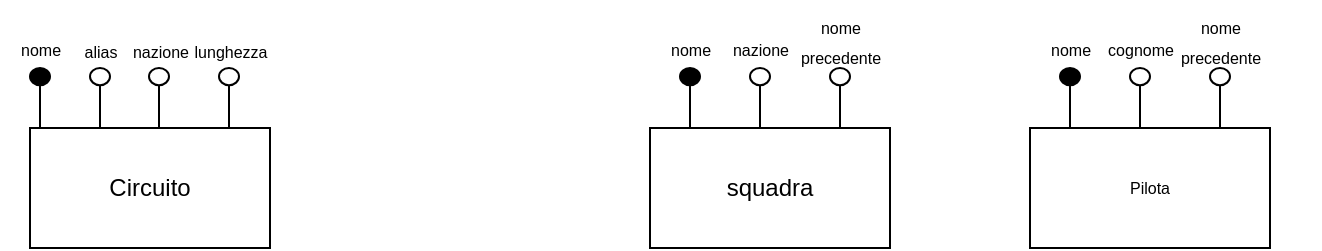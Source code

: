 <mxfile version="20.5.1" type="github">
  <diagram id="UhUxbo7p0jCvoRmSpr77" name="Pagina-1">
    <mxGraphModel dx="721" dy="294" grid="1" gridSize="10" guides="1" tooltips="1" connect="1" arrows="1" fold="1" page="1" pageScale="1" pageWidth="1169" pageHeight="827" math="0" shadow="0">
      <root>
        <mxCell id="0" />
        <mxCell id="1" parent="0" />
        <mxCell id="ozQHrCLWgWk2S0I7QxG8-19" value="" style="group" vertex="1" connectable="0" parent="1">
          <mxGeometry x="435" y="205" width="149.5" height="115" as="geometry" />
        </mxCell>
        <mxCell id="ozQHrCLWgWk2S0I7QxG8-1" value="&lt;div&gt;&lt;p&gt;Circuito&lt;/p&gt;&lt;/div&gt;" style="rounded=0;whiteSpace=wrap;html=1;" vertex="1" parent="ozQHrCLWgWk2S0I7QxG8-19">
          <mxGeometry x="15" y="55" width="120" height="60" as="geometry" />
        </mxCell>
        <mxCell id="ozQHrCLWgWk2S0I7QxG8-7" value="" style="group" vertex="1" connectable="0" parent="ozQHrCLWgWk2S0I7QxG8-19">
          <mxGeometry width="40" height="55" as="geometry" />
        </mxCell>
        <mxCell id="ozQHrCLWgWk2S0I7QxG8-5" value="" style="verticalLabelPosition=bottom;align=center;dashed=0;html=1;verticalAlign=top;shape=mxgraph.pid.fittings.blind_disc2;" vertex="1" parent="ozQHrCLWgWk2S0I7QxG8-7">
          <mxGeometry x="15" y="25" width="10" height="30" as="geometry" />
        </mxCell>
        <mxCell id="ozQHrCLWgWk2S0I7QxG8-6" value="&lt;font style=&quot;font-size: 8px;&quot;&gt;nome&lt;/font&gt;" style="text;html=1;align=center;verticalAlign=middle;resizable=0;points=[];autosize=1;strokeColor=none;fillColor=none;" vertex="1" parent="ozQHrCLWgWk2S0I7QxG8-7">
          <mxGeometry width="40" height="30" as="geometry" />
        </mxCell>
        <mxCell id="ozQHrCLWgWk2S0I7QxG8-11" value="" style="group" vertex="1" connectable="0" parent="ozQHrCLWgWk2S0I7QxG8-19">
          <mxGeometry x="30" y="7" width="119.5" height="48" as="geometry" />
        </mxCell>
        <mxCell id="ozQHrCLWgWk2S0I7QxG8-4" value="" style="verticalLabelPosition=bottom;align=center;dashed=0;html=1;verticalAlign=top;shape=mxgraph.pid.fittings.open_disc;" vertex="1" parent="ozQHrCLWgWk2S0I7QxG8-11">
          <mxGeometry x="15" y="18" width="10" height="30" as="geometry" />
        </mxCell>
        <mxCell id="ozQHrCLWgWk2S0I7QxG8-8" value="alias" style="text;html=1;align=center;verticalAlign=middle;resizable=0;points=[];autosize=1;strokeColor=none;fillColor=none;fontSize=8;" vertex="1" parent="ozQHrCLWgWk2S0I7QxG8-11">
          <mxGeometry width="40" height="20" as="geometry" />
        </mxCell>
        <mxCell id="ozQHrCLWgWk2S0I7QxG8-12" value="" style="group" vertex="1" connectable="0" parent="ozQHrCLWgWk2S0I7QxG8-11">
          <mxGeometry x="29.5" width="90" height="48" as="geometry" />
        </mxCell>
        <mxCell id="ozQHrCLWgWk2S0I7QxG8-13" value="" style="verticalLabelPosition=bottom;align=center;dashed=0;html=1;verticalAlign=top;shape=mxgraph.pid.fittings.open_disc;" vertex="1" parent="ozQHrCLWgWk2S0I7QxG8-12">
          <mxGeometry x="15" y="18" width="10" height="30" as="geometry" />
        </mxCell>
        <mxCell id="ozQHrCLWgWk2S0I7QxG8-14" value="nazione" style="text;html=1;align=center;verticalAlign=middle;resizable=0;points=[];autosize=1;strokeColor=none;fillColor=none;fontSize=8;" vertex="1" parent="ozQHrCLWgWk2S0I7QxG8-12">
          <mxGeometry x="-5" width="50" height="20" as="geometry" />
        </mxCell>
        <mxCell id="ozQHrCLWgWk2S0I7QxG8-15" value="" style="group" vertex="1" connectable="0" parent="ozQHrCLWgWk2S0I7QxG8-12">
          <mxGeometry x="35" width="50" height="48" as="geometry" />
        </mxCell>
        <mxCell id="ozQHrCLWgWk2S0I7QxG8-16" value="" style="verticalLabelPosition=bottom;align=center;dashed=0;html=1;verticalAlign=top;shape=mxgraph.pid.fittings.open_disc;" vertex="1" parent="ozQHrCLWgWk2S0I7QxG8-15">
          <mxGeometry x="15" y="18" width="10" height="30" as="geometry" />
        </mxCell>
        <mxCell id="ozQHrCLWgWk2S0I7QxG8-17" value="lunghezza" style="text;html=1;align=center;verticalAlign=middle;resizable=0;points=[];autosize=1;strokeColor=none;fillColor=none;fontSize=8;" vertex="1" parent="ozQHrCLWgWk2S0I7QxG8-15">
          <mxGeometry x="-10" width="60" height="20" as="geometry" />
        </mxCell>
        <mxCell id="ozQHrCLWgWk2S0I7QxG8-35" value="" style="group" vertex="1" connectable="0" parent="1">
          <mxGeometry x="760" y="205" width="145" height="115" as="geometry" />
        </mxCell>
        <mxCell id="ozQHrCLWgWk2S0I7QxG8-27" value="" style="group" vertex="1" connectable="0" parent="ozQHrCLWgWk2S0I7QxG8-35">
          <mxGeometry width="120" height="115" as="geometry" />
        </mxCell>
        <mxCell id="ozQHrCLWgWk2S0I7QxG8-20" value="&lt;p&gt;&lt;font style=&quot;font-size: 12px;&quot;&gt;squadra&lt;/font&gt;&lt;/p&gt;" style="rounded=0;whiteSpace=wrap;html=1;fontSize=8;" vertex="1" parent="ozQHrCLWgWk2S0I7QxG8-27">
          <mxGeometry y="55" width="120" height="60" as="geometry" />
        </mxCell>
        <mxCell id="ozQHrCLWgWk2S0I7QxG8-21" value="" style="group" vertex="1" connectable="0" parent="ozQHrCLWgWk2S0I7QxG8-27">
          <mxGeometry width="40" height="55" as="geometry" />
        </mxCell>
        <mxCell id="ozQHrCLWgWk2S0I7QxG8-22" value="" style="verticalLabelPosition=bottom;align=center;dashed=0;html=1;verticalAlign=top;shape=mxgraph.pid.fittings.blind_disc2;" vertex="1" parent="ozQHrCLWgWk2S0I7QxG8-21">
          <mxGeometry x="15" y="25" width="10" height="30" as="geometry" />
        </mxCell>
        <mxCell id="ozQHrCLWgWk2S0I7QxG8-23" value="&lt;font style=&quot;font-size: 8px;&quot;&gt;nome&lt;/font&gt;" style="text;html=1;align=center;verticalAlign=middle;resizable=0;points=[];autosize=1;strokeColor=none;fillColor=none;" vertex="1" parent="ozQHrCLWgWk2S0I7QxG8-21">
          <mxGeometry width="40" height="30" as="geometry" />
        </mxCell>
        <mxCell id="ozQHrCLWgWk2S0I7QxG8-26" value="" style="group" vertex="1" connectable="0" parent="ozQHrCLWgWk2S0I7QxG8-27">
          <mxGeometry x="30" width="50" height="55" as="geometry" />
        </mxCell>
        <mxCell id="ozQHrCLWgWk2S0I7QxG8-24" value="" style="verticalLabelPosition=bottom;align=center;dashed=0;html=1;verticalAlign=top;shape=mxgraph.pid.fittings.open_disc;fontSize=12;" vertex="1" parent="ozQHrCLWgWk2S0I7QxG8-26">
          <mxGeometry x="20" y="25" width="10" height="30" as="geometry" />
        </mxCell>
        <mxCell id="ozQHrCLWgWk2S0I7QxG8-25" value="&lt;font style=&quot;font-size: 8px;&quot;&gt;nazione&lt;/font&gt;" style="text;html=1;align=center;verticalAlign=middle;resizable=0;points=[];autosize=1;strokeColor=none;fillColor=none;fontSize=12;" vertex="1" parent="ozQHrCLWgWk2S0I7QxG8-26">
          <mxGeometry width="50" height="30" as="geometry" />
        </mxCell>
        <mxCell id="ozQHrCLWgWk2S0I7QxG8-31" value="" style="group" vertex="1" connectable="0" parent="ozQHrCLWgWk2S0I7QxG8-35">
          <mxGeometry x="70" width="75" height="55" as="geometry" />
        </mxCell>
        <mxCell id="ozQHrCLWgWk2S0I7QxG8-34" value="" style="group" vertex="1" connectable="0" parent="ozQHrCLWgWk2S0I7QxG8-31">
          <mxGeometry x="-5" y="-9" width="60" height="64" as="geometry" />
        </mxCell>
        <mxCell id="ozQHrCLWgWk2S0I7QxG8-32" value="" style="verticalLabelPosition=bottom;align=center;dashed=0;html=1;verticalAlign=top;shape=mxgraph.pid.fittings.open_disc;fontSize=12;" vertex="1" parent="ozQHrCLWgWk2S0I7QxG8-34">
          <mxGeometry x="25" y="34" width="10" height="30" as="geometry" />
        </mxCell>
        <mxCell id="ozQHrCLWgWk2S0I7QxG8-33" value="&lt;div&gt;&lt;font style=&quot;font-size: 8px;&quot;&gt;nome&lt;/font&gt;&lt;/div&gt;&lt;div&gt;&lt;font style=&quot;font-size: 8px;&quot;&gt;precedente&lt;/font&gt;&lt;br&gt;&lt;/div&gt;" style="text;html=1;align=center;verticalAlign=middle;resizable=0;points=[];autosize=1;strokeColor=none;fillColor=none;fontSize=12;" vertex="1" parent="ozQHrCLWgWk2S0I7QxG8-34">
          <mxGeometry width="60" height="40" as="geometry" />
        </mxCell>
        <mxCell id="ozQHrCLWgWk2S0I7QxG8-36" value="" style="group" vertex="1" connectable="0" parent="1">
          <mxGeometry x="950" y="205" width="145" height="115" as="geometry" />
        </mxCell>
        <mxCell id="ozQHrCLWgWk2S0I7QxG8-37" value="" style="group" vertex="1" connectable="0" parent="ozQHrCLWgWk2S0I7QxG8-36">
          <mxGeometry width="120" height="115" as="geometry" />
        </mxCell>
        <mxCell id="ozQHrCLWgWk2S0I7QxG8-38" value="&lt;p&gt;Pilota&lt;br&gt;&lt;/p&gt;" style="rounded=0;whiteSpace=wrap;html=1;fontSize=8;" vertex="1" parent="ozQHrCLWgWk2S0I7QxG8-37">
          <mxGeometry y="55" width="120" height="60" as="geometry" />
        </mxCell>
        <mxCell id="ozQHrCLWgWk2S0I7QxG8-39" value="" style="group" vertex="1" connectable="0" parent="ozQHrCLWgWk2S0I7QxG8-37">
          <mxGeometry width="40" height="55" as="geometry" />
        </mxCell>
        <mxCell id="ozQHrCLWgWk2S0I7QxG8-40" value="" style="verticalLabelPosition=bottom;align=center;dashed=0;html=1;verticalAlign=top;shape=mxgraph.pid.fittings.blind_disc2;" vertex="1" parent="ozQHrCLWgWk2S0I7QxG8-39">
          <mxGeometry x="15" y="25" width="10" height="30" as="geometry" />
        </mxCell>
        <mxCell id="ozQHrCLWgWk2S0I7QxG8-41" value="&lt;font style=&quot;font-size: 8px;&quot;&gt;nome&lt;/font&gt;" style="text;html=1;align=center;verticalAlign=middle;resizable=0;points=[];autosize=1;strokeColor=none;fillColor=none;" vertex="1" parent="ozQHrCLWgWk2S0I7QxG8-39">
          <mxGeometry width="40" height="30" as="geometry" />
        </mxCell>
        <mxCell id="ozQHrCLWgWk2S0I7QxG8-42" value="" style="group" vertex="1" connectable="0" parent="ozQHrCLWgWk2S0I7QxG8-37">
          <mxGeometry x="30" width="55" height="55" as="geometry" />
        </mxCell>
        <mxCell id="ozQHrCLWgWk2S0I7QxG8-43" value="" style="verticalLabelPosition=bottom;align=center;dashed=0;html=1;verticalAlign=top;shape=mxgraph.pid.fittings.open_disc;fontSize=12;" vertex="1" parent="ozQHrCLWgWk2S0I7QxG8-42">
          <mxGeometry x="20" y="25" width="10" height="30" as="geometry" />
        </mxCell>
        <mxCell id="ozQHrCLWgWk2S0I7QxG8-44" value="&lt;font style=&quot;font-size: 8px;&quot;&gt;cognome&lt;/font&gt;" style="text;html=1;align=center;verticalAlign=middle;resizable=0;points=[];autosize=1;strokeColor=none;fillColor=none;fontSize=12;" vertex="1" parent="ozQHrCLWgWk2S0I7QxG8-42">
          <mxGeometry x="-5" width="60" height="30" as="geometry" />
        </mxCell>
        <mxCell id="ozQHrCLWgWk2S0I7QxG8-45" value="" style="group" vertex="1" connectable="0" parent="ozQHrCLWgWk2S0I7QxG8-36">
          <mxGeometry x="70" width="75" height="55" as="geometry" />
        </mxCell>
        <mxCell id="ozQHrCLWgWk2S0I7QxG8-46" value="" style="group" vertex="1" connectable="0" parent="ozQHrCLWgWk2S0I7QxG8-45">
          <mxGeometry x="-5" y="-9" width="60" height="64" as="geometry" />
        </mxCell>
        <mxCell id="ozQHrCLWgWk2S0I7QxG8-47" value="" style="verticalLabelPosition=bottom;align=center;dashed=0;html=1;verticalAlign=top;shape=mxgraph.pid.fittings.open_disc;fontSize=12;" vertex="1" parent="ozQHrCLWgWk2S0I7QxG8-46">
          <mxGeometry x="25" y="34" width="10" height="30" as="geometry" />
        </mxCell>
        <mxCell id="ozQHrCLWgWk2S0I7QxG8-48" value="&lt;div&gt;&lt;font style=&quot;font-size: 8px;&quot;&gt;nome&lt;/font&gt;&lt;/div&gt;&lt;div&gt;&lt;font style=&quot;font-size: 8px;&quot;&gt;precedente&lt;/font&gt;&lt;br&gt;&lt;/div&gt;" style="text;html=1;align=center;verticalAlign=middle;resizable=0;points=[];autosize=1;strokeColor=none;fillColor=none;fontSize=12;" vertex="1" parent="ozQHrCLWgWk2S0I7QxG8-46">
          <mxGeometry width="60" height="40" as="geometry" />
        </mxCell>
      </root>
    </mxGraphModel>
  </diagram>
</mxfile>
